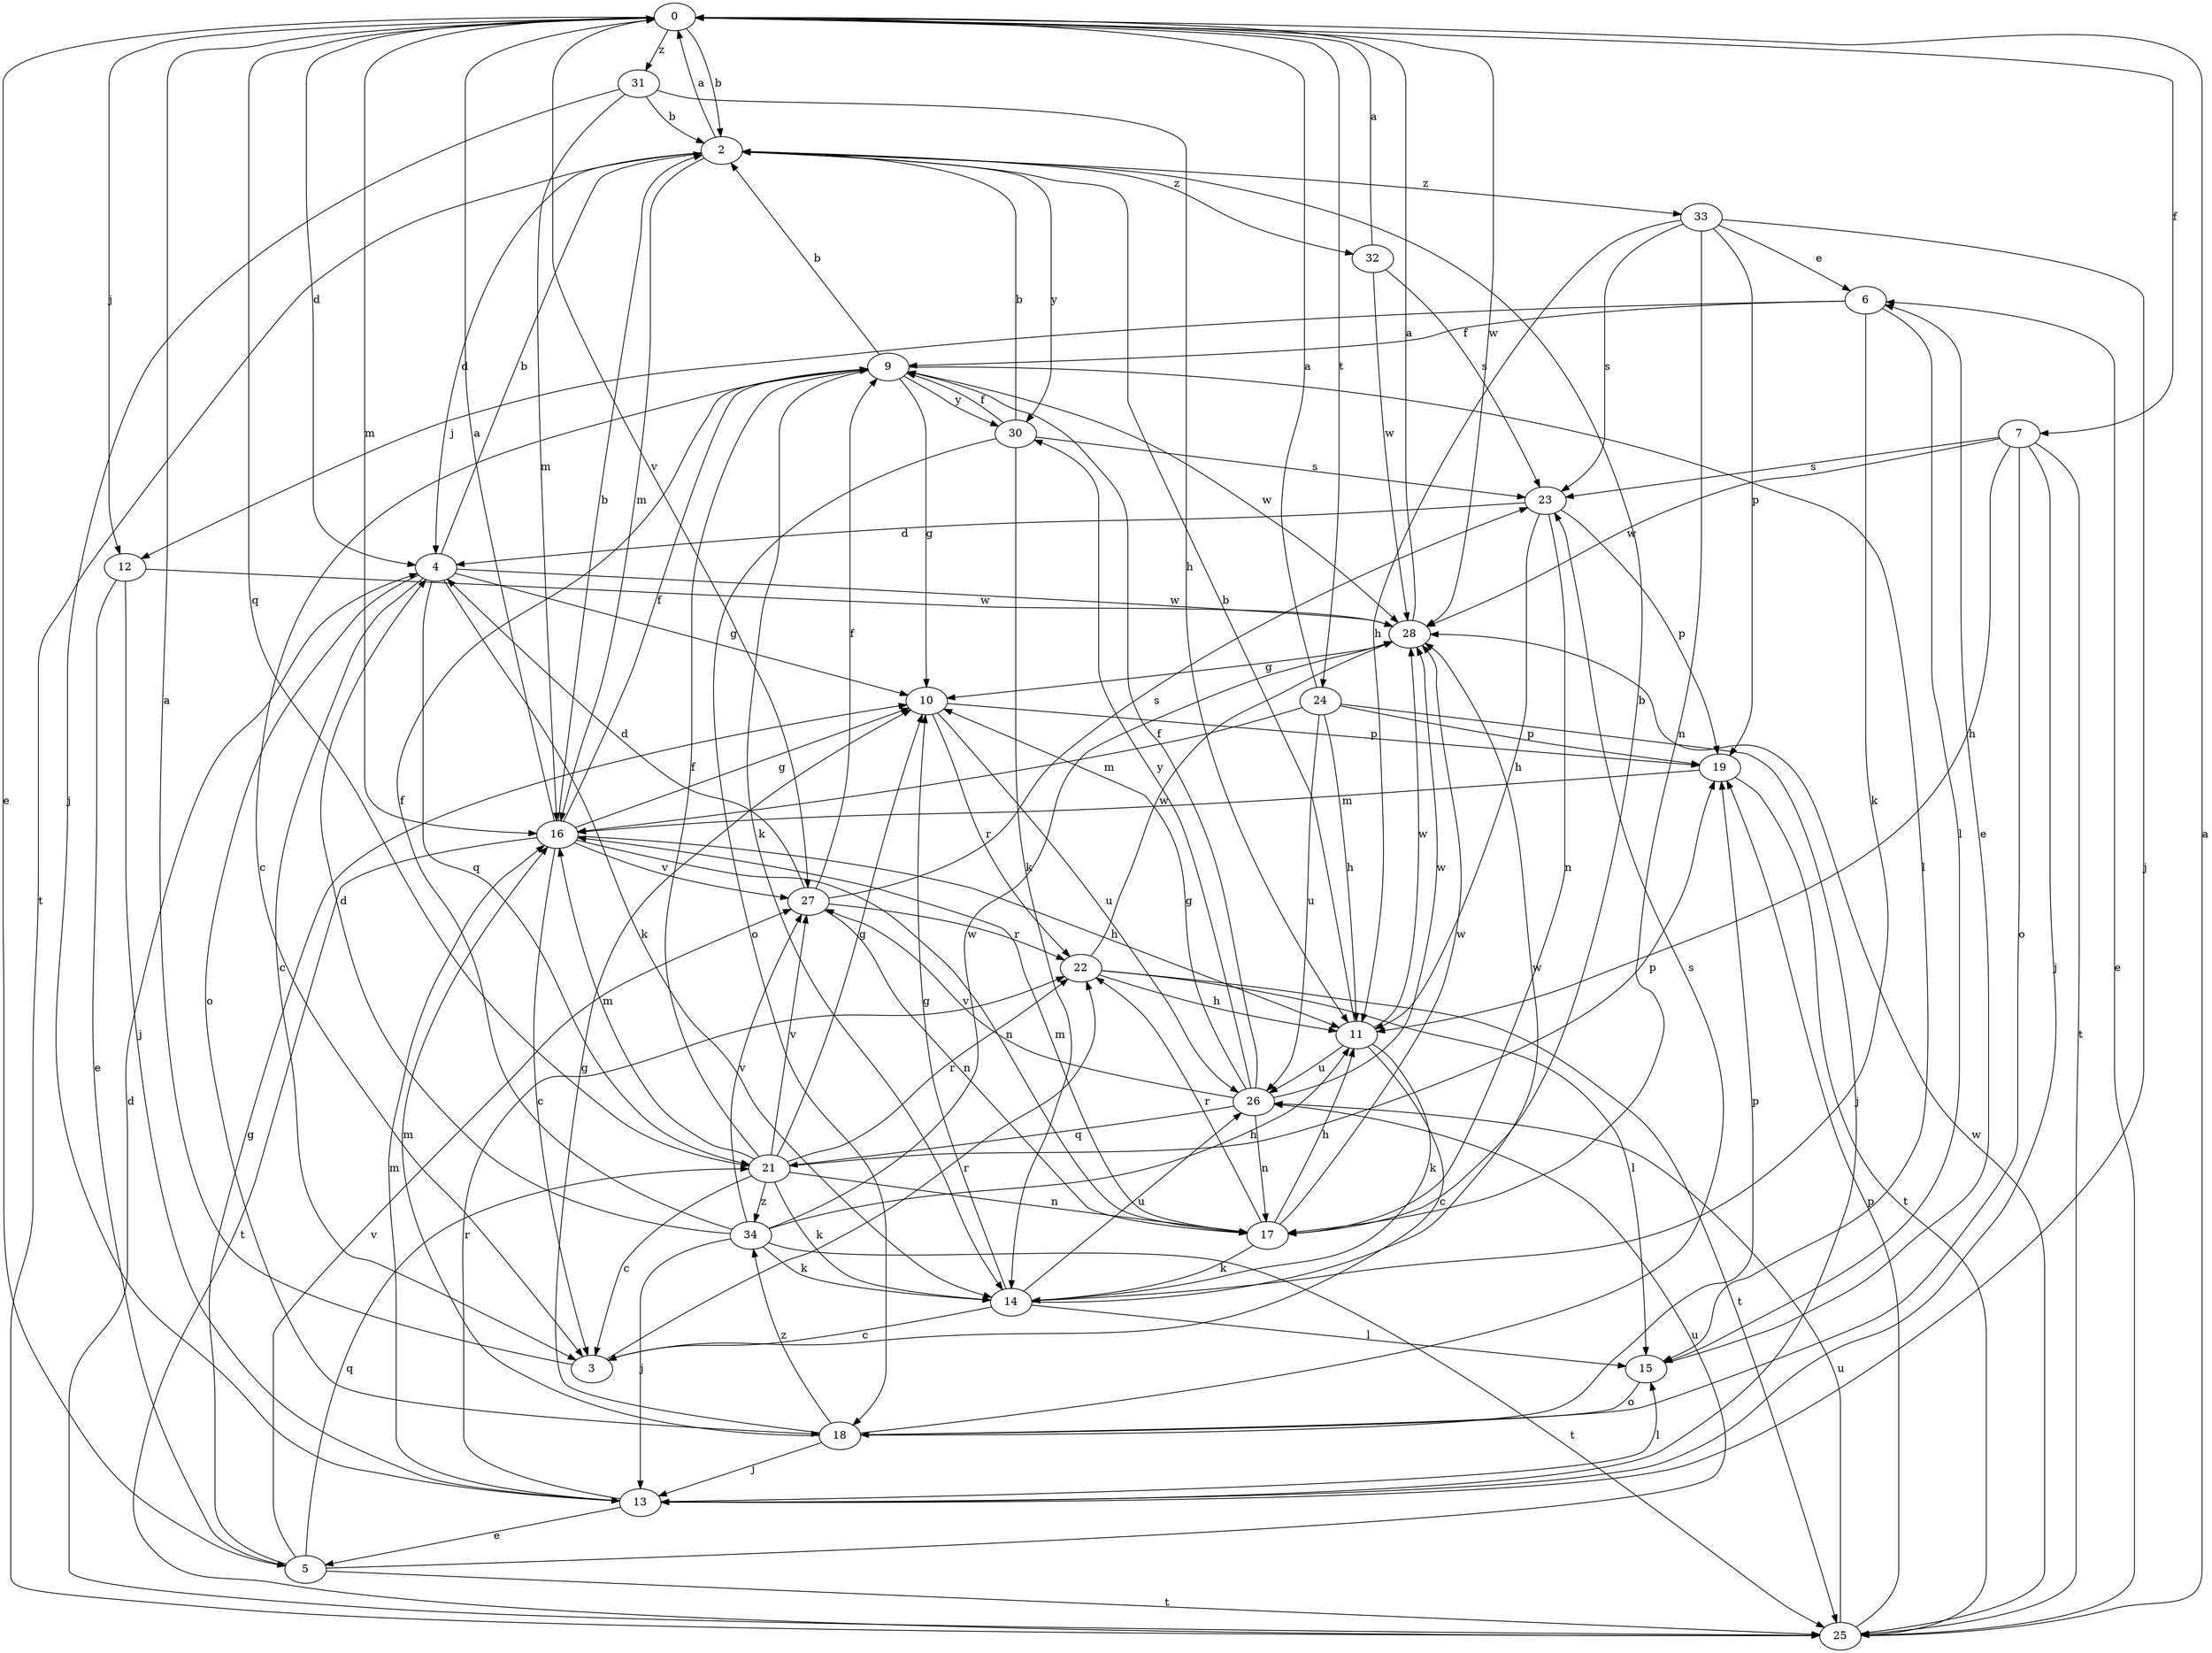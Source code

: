strict digraph  {
0;
2;
3;
4;
5;
6;
7;
9;
10;
11;
12;
13;
14;
15;
16;
17;
18;
19;
21;
22;
23;
24;
25;
26;
27;
28;
30;
31;
32;
33;
34;
0 -> 2  [label=b];
0 -> 4  [label=d];
0 -> 5  [label=e];
0 -> 7  [label=f];
0 -> 12  [label=j];
0 -> 16  [label=m];
0 -> 21  [label=q];
0 -> 24  [label=t];
0 -> 27  [label=v];
0 -> 28  [label=w];
0 -> 31  [label=z];
2 -> 0  [label=a];
2 -> 4  [label=d];
2 -> 16  [label=m];
2 -> 25  [label=t];
2 -> 30  [label=y];
2 -> 32  [label=z];
2 -> 33  [label=z];
3 -> 0  [label=a];
3 -> 22  [label=r];
4 -> 2  [label=b];
4 -> 3  [label=c];
4 -> 10  [label=g];
4 -> 14  [label=k];
4 -> 18  [label=o];
4 -> 21  [label=q];
4 -> 28  [label=w];
5 -> 10  [label=g];
5 -> 21  [label=q];
5 -> 25  [label=t];
5 -> 26  [label=u];
5 -> 27  [label=v];
6 -> 9  [label=f];
6 -> 12  [label=j];
6 -> 14  [label=k];
6 -> 15  [label=l];
7 -> 11  [label=h];
7 -> 13  [label=j];
7 -> 18  [label=o];
7 -> 23  [label=s];
7 -> 25  [label=t];
7 -> 28  [label=w];
9 -> 2  [label=b];
9 -> 3  [label=c];
9 -> 10  [label=g];
9 -> 14  [label=k];
9 -> 15  [label=l];
9 -> 28  [label=w];
9 -> 30  [label=y];
10 -> 19  [label=p];
10 -> 22  [label=r];
10 -> 26  [label=u];
11 -> 2  [label=b];
11 -> 3  [label=c];
11 -> 14  [label=k];
11 -> 26  [label=u];
11 -> 28  [label=w];
12 -> 5  [label=e];
12 -> 13  [label=j];
12 -> 28  [label=w];
13 -> 5  [label=e];
13 -> 15  [label=l];
13 -> 16  [label=m];
13 -> 22  [label=r];
14 -> 3  [label=c];
14 -> 10  [label=g];
14 -> 15  [label=l];
14 -> 26  [label=u];
14 -> 28  [label=w];
15 -> 6  [label=e];
15 -> 18  [label=o];
16 -> 0  [label=a];
16 -> 2  [label=b];
16 -> 3  [label=c];
16 -> 9  [label=f];
16 -> 10  [label=g];
16 -> 11  [label=h];
16 -> 17  [label=n];
16 -> 25  [label=t];
16 -> 27  [label=v];
17 -> 2  [label=b];
17 -> 11  [label=h];
17 -> 14  [label=k];
17 -> 16  [label=m];
17 -> 22  [label=r];
17 -> 28  [label=w];
18 -> 10  [label=g];
18 -> 13  [label=j];
18 -> 16  [label=m];
18 -> 19  [label=p];
18 -> 23  [label=s];
18 -> 34  [label=z];
19 -> 16  [label=m];
19 -> 25  [label=t];
21 -> 3  [label=c];
21 -> 9  [label=f];
21 -> 10  [label=g];
21 -> 14  [label=k];
21 -> 16  [label=m];
21 -> 17  [label=n];
21 -> 19  [label=p];
21 -> 22  [label=r];
21 -> 27  [label=v];
21 -> 34  [label=z];
22 -> 11  [label=h];
22 -> 15  [label=l];
22 -> 25  [label=t];
22 -> 28  [label=w];
23 -> 4  [label=d];
23 -> 11  [label=h];
23 -> 17  [label=n];
23 -> 19  [label=p];
24 -> 0  [label=a];
24 -> 11  [label=h];
24 -> 13  [label=j];
24 -> 16  [label=m];
24 -> 19  [label=p];
24 -> 26  [label=u];
25 -> 0  [label=a];
25 -> 4  [label=d];
25 -> 6  [label=e];
25 -> 19  [label=p];
25 -> 26  [label=u];
25 -> 28  [label=w];
26 -> 9  [label=f];
26 -> 10  [label=g];
26 -> 17  [label=n];
26 -> 21  [label=q];
26 -> 27  [label=v];
26 -> 28  [label=w];
26 -> 30  [label=y];
27 -> 4  [label=d];
27 -> 9  [label=f];
27 -> 17  [label=n];
27 -> 22  [label=r];
27 -> 23  [label=s];
28 -> 0  [label=a];
28 -> 10  [label=g];
30 -> 2  [label=b];
30 -> 9  [label=f];
30 -> 14  [label=k];
30 -> 18  [label=o];
30 -> 23  [label=s];
31 -> 2  [label=b];
31 -> 11  [label=h];
31 -> 13  [label=j];
31 -> 16  [label=m];
32 -> 0  [label=a];
32 -> 23  [label=s];
32 -> 28  [label=w];
33 -> 6  [label=e];
33 -> 11  [label=h];
33 -> 13  [label=j];
33 -> 17  [label=n];
33 -> 19  [label=p];
33 -> 23  [label=s];
34 -> 4  [label=d];
34 -> 9  [label=f];
34 -> 11  [label=h];
34 -> 13  [label=j];
34 -> 14  [label=k];
34 -> 25  [label=t];
34 -> 27  [label=v];
34 -> 28  [label=w];
}

